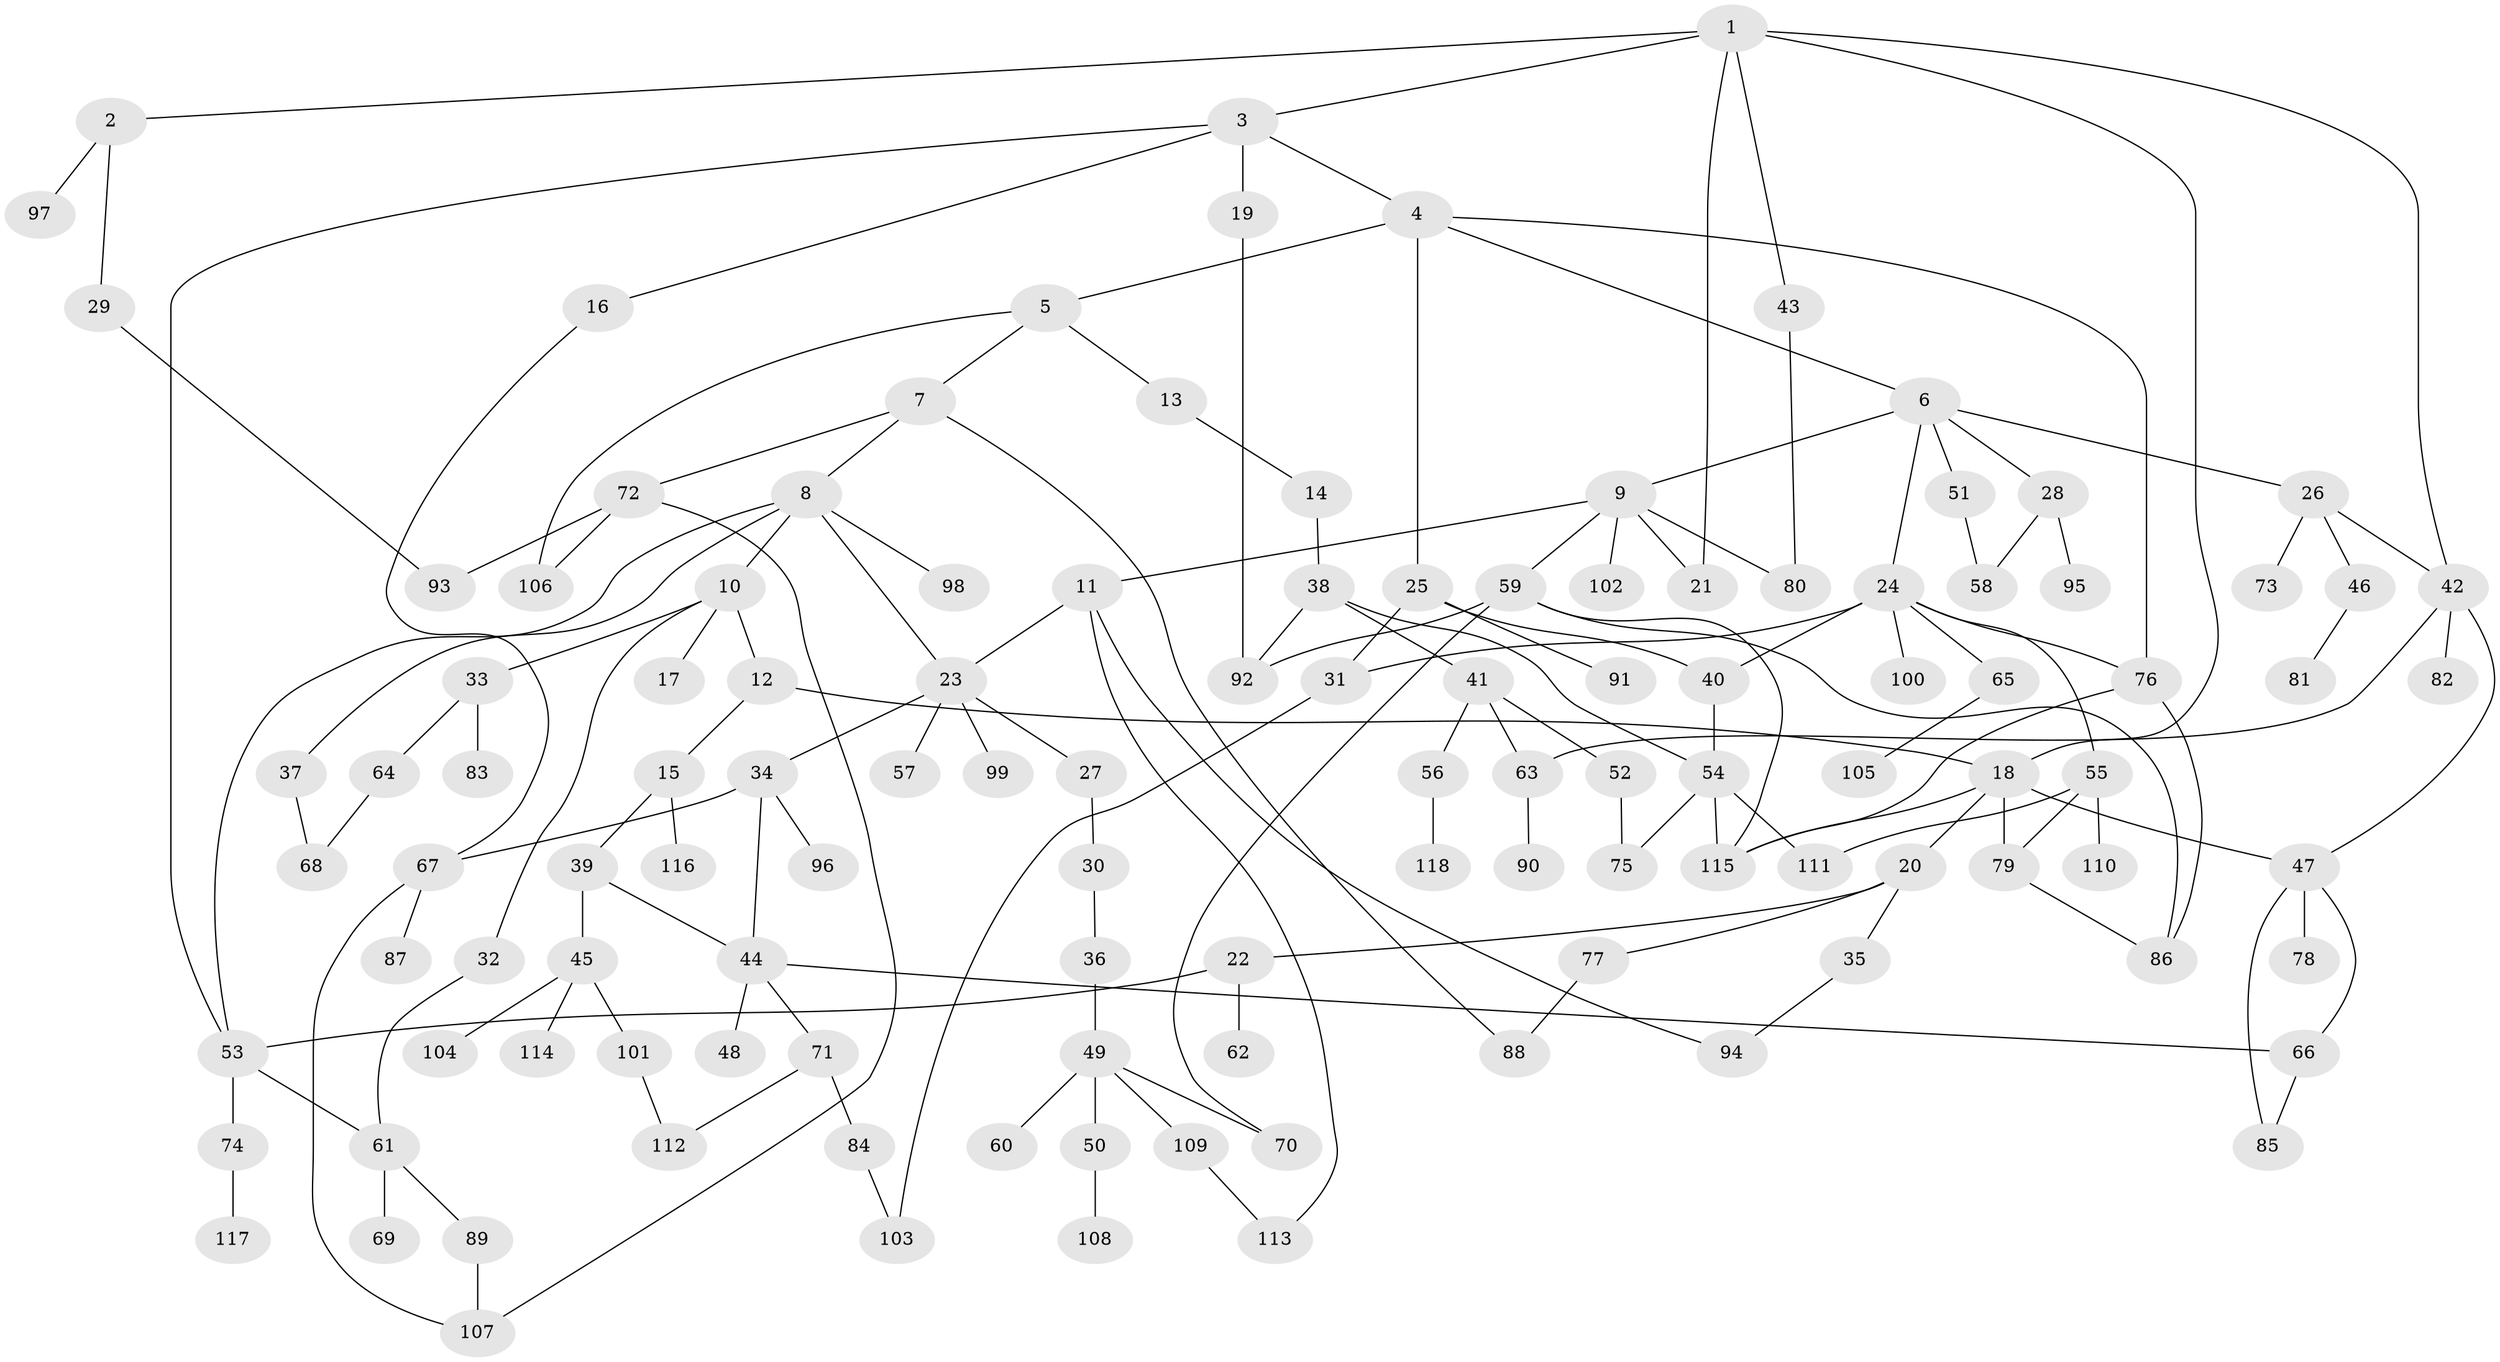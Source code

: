// coarse degree distribution, {10: 0.025, 2: 0.3625, 8: 0.0125, 7: 0.0375, 4: 0.1375, 9: 0.0125, 3: 0.1, 1: 0.2375, 6: 0.0375, 5: 0.0375}
// Generated by graph-tools (version 1.1) at 2025/41/03/06/25 10:41:27]
// undirected, 118 vertices, 157 edges
graph export_dot {
graph [start="1"]
  node [color=gray90,style=filled];
  1;
  2;
  3;
  4;
  5;
  6;
  7;
  8;
  9;
  10;
  11;
  12;
  13;
  14;
  15;
  16;
  17;
  18;
  19;
  20;
  21;
  22;
  23;
  24;
  25;
  26;
  27;
  28;
  29;
  30;
  31;
  32;
  33;
  34;
  35;
  36;
  37;
  38;
  39;
  40;
  41;
  42;
  43;
  44;
  45;
  46;
  47;
  48;
  49;
  50;
  51;
  52;
  53;
  54;
  55;
  56;
  57;
  58;
  59;
  60;
  61;
  62;
  63;
  64;
  65;
  66;
  67;
  68;
  69;
  70;
  71;
  72;
  73;
  74;
  75;
  76;
  77;
  78;
  79;
  80;
  81;
  82;
  83;
  84;
  85;
  86;
  87;
  88;
  89;
  90;
  91;
  92;
  93;
  94;
  95;
  96;
  97;
  98;
  99;
  100;
  101;
  102;
  103;
  104;
  105;
  106;
  107;
  108;
  109;
  110;
  111;
  112;
  113;
  114;
  115;
  116;
  117;
  118;
  1 -- 2;
  1 -- 3;
  1 -- 42;
  1 -- 43;
  1 -- 18;
  1 -- 21;
  2 -- 29;
  2 -- 97;
  3 -- 4;
  3 -- 16;
  3 -- 19;
  3 -- 53;
  4 -- 5;
  4 -- 6;
  4 -- 25;
  4 -- 76;
  5 -- 7;
  5 -- 13;
  5 -- 106;
  6 -- 9;
  6 -- 24;
  6 -- 26;
  6 -- 28;
  6 -- 51;
  7 -- 8;
  7 -- 72;
  7 -- 88;
  8 -- 10;
  8 -- 37;
  8 -- 98;
  8 -- 53;
  8 -- 23;
  9 -- 11;
  9 -- 21;
  9 -- 59;
  9 -- 102;
  9 -- 80;
  10 -- 12;
  10 -- 17;
  10 -- 32;
  10 -- 33;
  11 -- 23;
  11 -- 94;
  11 -- 113;
  12 -- 15;
  12 -- 18;
  13 -- 14;
  14 -- 38;
  15 -- 39;
  15 -- 116;
  16 -- 67;
  18 -- 20;
  18 -- 79;
  18 -- 47;
  18 -- 115;
  19 -- 92;
  20 -- 22;
  20 -- 35;
  20 -- 77;
  22 -- 62;
  22 -- 53;
  23 -- 27;
  23 -- 34;
  23 -- 57;
  23 -- 99;
  24 -- 55;
  24 -- 65;
  24 -- 76;
  24 -- 100;
  24 -- 31;
  24 -- 40;
  25 -- 31;
  25 -- 40;
  25 -- 91;
  26 -- 46;
  26 -- 73;
  26 -- 42;
  27 -- 30;
  28 -- 95;
  28 -- 58;
  29 -- 93;
  30 -- 36;
  31 -- 103;
  32 -- 61;
  33 -- 64;
  33 -- 83;
  34 -- 96;
  34 -- 67;
  34 -- 44;
  35 -- 94;
  36 -- 49;
  37 -- 68;
  38 -- 41;
  38 -- 54;
  38 -- 92;
  39 -- 44;
  39 -- 45;
  40 -- 54;
  41 -- 52;
  41 -- 56;
  41 -- 63;
  42 -- 47;
  42 -- 82;
  42 -- 63;
  43 -- 80;
  44 -- 48;
  44 -- 66;
  44 -- 71;
  45 -- 101;
  45 -- 104;
  45 -- 114;
  46 -- 81;
  47 -- 78;
  47 -- 66;
  47 -- 85;
  49 -- 50;
  49 -- 60;
  49 -- 109;
  49 -- 70;
  50 -- 108;
  51 -- 58;
  52 -- 75;
  53 -- 61;
  53 -- 74;
  54 -- 115;
  54 -- 111;
  54 -- 75;
  55 -- 110;
  55 -- 111;
  55 -- 79;
  56 -- 118;
  59 -- 70;
  59 -- 92;
  59 -- 115;
  59 -- 86;
  61 -- 69;
  61 -- 89;
  63 -- 90;
  64 -- 68;
  65 -- 105;
  66 -- 85;
  67 -- 87;
  67 -- 107;
  71 -- 84;
  71 -- 112;
  72 -- 93;
  72 -- 106;
  72 -- 107;
  74 -- 117;
  76 -- 86;
  76 -- 115;
  77 -- 88;
  79 -- 86;
  84 -- 103;
  89 -- 107;
  101 -- 112;
  109 -- 113;
}
